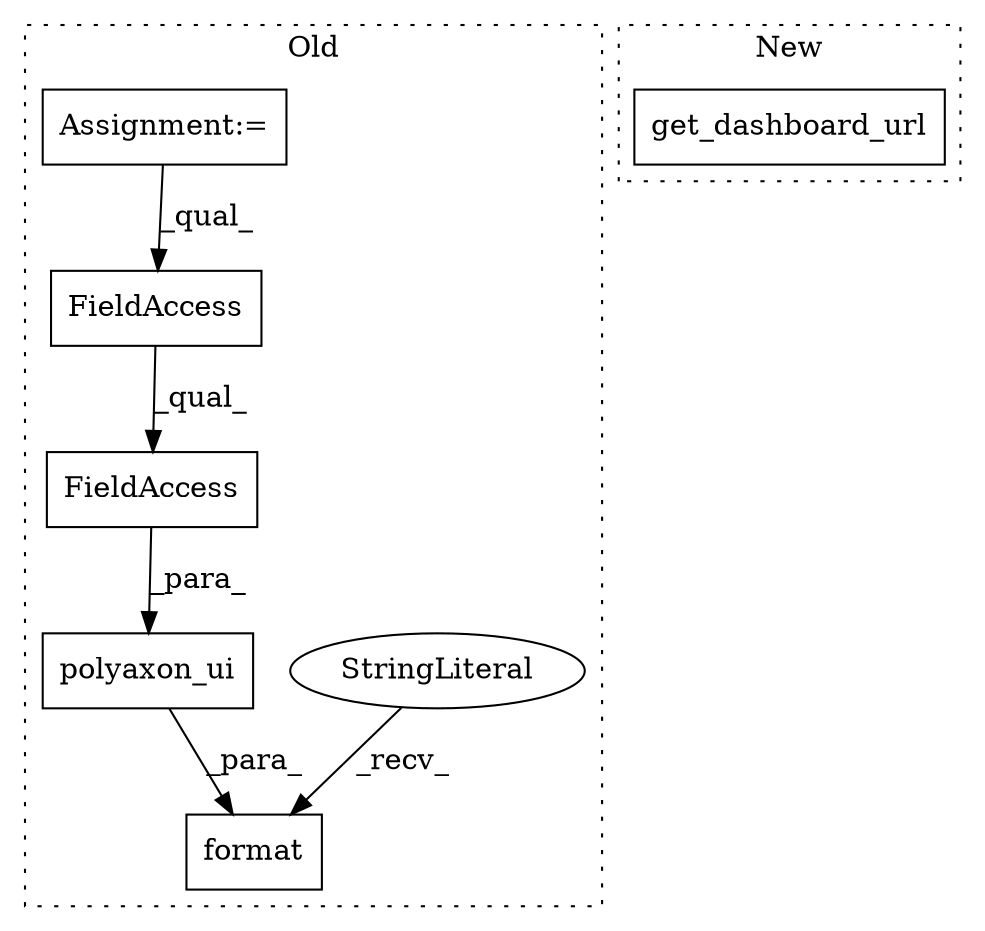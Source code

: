 digraph G {
subgraph cluster0 {
1 [label="format" a="32" s="268,315" l="7,1" shape="box"];
3 [label="StringLiteral" a="45" s="262" l="5" shape="ellipse"];
4 [label="polyaxon_ui" a="32" s="275,314" l="12,1" shape="box"];
5 [label="FieldAccess" a="22" s="287" l="27" shape="box"];
6 [label="FieldAccess" a="22" s="287" l="22" shape="box"];
7 [label="Assignment:=" a="7" s="174" l="8" shape="box"];
label = "Old";
style="dotted";
}
subgraph cluster1 {
2 [label="get_dashboard_url" a="32" s="851" l="19" shape="box"];
label = "New";
style="dotted";
}
3 -> 1 [label="_recv_"];
4 -> 1 [label="_para_"];
5 -> 4 [label="_para_"];
6 -> 5 [label="_qual_"];
7 -> 6 [label="_qual_"];
}